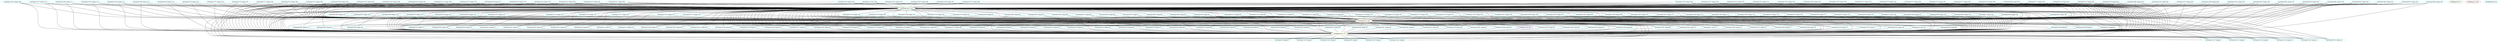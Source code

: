 graph {
"VarName('t8',temp)"[color=cyan,label="VarName('t8',temp).0"]
"VarName('t129',temp)"[color=cyan,label="VarName('t129',temp).1"]
"VarName('t128',temp)"[color=cyan,label="VarName('t128',temp).2"]
"VarName('t9',temp)"[color=cyan,label="VarName('t9',temp).3"]
"VarName('t125',temp)"[color=cyan,label="VarName('t125',temp).4"]
"VarName('t124',temp)"[color=cyan,label="VarName('t124',temp).5"]
"VarName('t127',temp)"[color=cyan,label="VarName('t127',temp).6"]
"ASMReg('edi')"[color=forestgreen,label="ASMReg('edi').7"]
"VarName('t121',temp)"[color=cyan,label="VarName('t121',temp).8"]
"VarName('t120',temp)"[color=cyan,label="VarName('t120',temp).9"]
"VarName('t123',temp)"[color=cyan,label="VarName('t123',temp).10"]
"VarName('t122',temp)"[color=cyan,label="VarName('t122',temp).11"]
"VarName('t181',temp)"[color=cyan,label="VarName('t181',temp).12"]
"ASMReg('edx')"[color=yellow,label="ASMReg('edx').13"]
"VarName('t58',temp)"[color=cyan,label="VarName('t58',temp).14"]
"VarName('t59',temp)"[color=cyan,label="VarName('t59',temp).15"]
"VarName('t56',temp)"[color=cyan,label="VarName('t56',temp).16"]
"VarName('t57',temp)"[color=cyan,label="VarName('t57',temp).17"]
"VarName('t54',temp)"[color=cyan,label="VarName('t54',temp).18"]
"VarName('t55',temp)"[color=cyan,label="VarName('t55',temp).19"]
"VarName('t52',temp)"[color=cyan,label="VarName('t52',temp).20"]
"VarName('t53',temp)"[color=cyan,label="VarName('t53',temp).21"]
"VarName('t50',temp)"[color=cyan,label="VarName('t50',temp).22"]
"VarName('t51',temp)"[color=cyan,label="VarName('t51',temp).23"]
"VarName('t0',temp)"[color=cyan,label="VarName('t0',temp).24"]
"VarName('a',user)"[color=cyan,label="VarName('a',user).25"]
"VarName('t1',temp)"[color=cyan,label="VarName('t1',temp).26"]
"VarName('t190',temp)"[color=cyan,label="VarName('t190',temp).27"]
"VarName('t126',temp)"[color=cyan,label="VarName('t126',temp).28"]
"VarName('t101',temp)"[color=cyan,label="VarName('t101',temp).29"]
"VarName('t138',temp)"[color=cyan,label="VarName('t138',temp).30"]
"VarName('t139',temp)"[color=cyan,label="VarName('t139',temp).31"]
"VarName('t136',temp)"[color=cyan,label="VarName('t136',temp).32"]
"VarName('t137',temp)"[color=cyan,label="VarName('t137',temp).33"]
"VarName('t134',temp)"[color=cyan,label="VarName('t134',temp).34"]
"VarName('t135',temp)"[color=cyan,label="VarName('t135',temp).35"]
"VarName('t132',temp)"[color=cyan,label="VarName('t132',temp).36"]
"VarName('t133',temp)"[color=cyan,label="VarName('t133',temp).37"]
"VarName('t130',temp)"[color=cyan,label="VarName('t130',temp).38"]
"VarName('t131',temp)"[color=cyan,label="VarName('t131',temp).39"]
"VarName('t38',temp)"[color=cyan,label="VarName('t38',temp).40"]
"VarName('t39',temp)"[color=cyan,label="VarName('t39',temp).41"]
"VarName('t30',temp)"[color=cyan,label="VarName('t30',temp).42"]
"VarName('t31',temp)"[color=cyan,label="VarName('t31',temp).43"]
"VarName('t32',temp)"[color=cyan,label="VarName('t32',temp).44"]
"VarName('t33',temp)"[color=cyan,label="VarName('t33',temp).45"]
"VarName('t34',temp)"[color=cyan,label="VarName('t34',temp).46"]
"VarName('t35',temp)"[color=cyan,label="VarName('t35',temp).47"]
"VarName('t36',temp)"[color=cyan,label="VarName('t36',temp).48"]
"VarName('t37',temp)"[color=cyan,label="VarName('t37',temp).49"]
"VarName('t49',temp)"[color=cyan,label="VarName('t49',temp).50"]
"VarName('t48',temp)"[color=cyan,label="VarName('t48',temp).51"]
"VarName('t45',temp)"[color=cyan,label="VarName('t45',temp).52"]
"VarName('t44',temp)"[color=cyan,label="VarName('t44',temp).53"]
"VarName('t47',temp)"[color=cyan,label="VarName('t47',temp).54"]
"VarName('t46',temp)"[color=cyan,label="VarName('t46',temp).55"]
"VarName('t41',temp)"[color=cyan,label="VarName('t41',temp).56"]
"VarName('t40',temp)"[color=cyan,label="VarName('t40',temp).57"]
"VarName('t43',temp)"[color=cyan,label="VarName('t43',temp).58"]
"VarName('t42',temp)"[color=cyan,label="VarName('t42',temp).59"]
"ASMReg('esi')"[color=brown,label="ASMReg('esi').60"]
"VarName('t192',temp)"[color=cyan,label="VarName('t192',temp).61"]
"ASMReg('ebx')"[color=cyan,label="ASMReg('ebx').62"]
"VarName('t189',temp)"[color=cyan,label="VarName('t189',temp).63"]
"ASMReg('esp')"[color=blue,label="ASMReg('esp').64"]
"VarName('t187',temp)"[color=cyan,label="VarName('t187',temp).65"]
"VarName('t186',temp)"[color=cyan,label="VarName('t186',temp).66"]
"VarName('t185',temp)"[color=cyan,label="VarName('t185',temp).67"]
"VarName('t184',temp)"[color=cyan,label="VarName('t184',temp).68"]
"VarName('t183',temp)"[color=cyan,label="VarName('t183',temp).69"]
"VarName('t182',temp)"[color=cyan,label="VarName('t182',temp).70"]
"VarName('z',user)"[color=cyan,label="VarName('z',user).71"]
"VarName('t180',temp)"[color=cyan,label="VarName('t180',temp).72"]
"VarName('t107',temp)"[color=cyan,label="VarName('t107',temp).73"]
"VarName('t106',temp)"[color=cyan,label="VarName('t106',temp).74"]
"VarName('t105',temp)"[color=cyan,label="VarName('t105',temp).75"]
"VarName('t104',temp)"[color=cyan,label="VarName('t104',temp).76"]
"VarName('t103',temp)"[color=cyan,label="VarName('t103',temp).77"]
"VarName('t102',temp)"[color=cyan,label="VarName('t102',temp).78"]
"VarName('b',user)"[color=cyan,label="VarName('b',user).79"]
"VarName('t100',temp)"[color=cyan,label="VarName('t100',temp).80"]
"VarName('t109',temp)"[color=cyan,label="VarName('t109',temp).81"]
"VarName('t108',temp)"[color=cyan,label="VarName('t108',temp).82"]
"VarName('t7',temp)"[color=cyan,label="VarName('t7',temp).83"]
"ASMReg('ecx')"[color=orange,label="ASMReg('ecx').84"]
"VarName('t69',temp)"[color=cyan,label="VarName('t69',temp).85"]
"VarName('t68',temp)"[color=cyan,label="VarName('t68',temp).86"]
"VarName('t63',temp)"[color=cyan,label="VarName('t63',temp).87"]
"VarName('t62',temp)"[color=cyan,label="VarName('t62',temp).88"]
"VarName('t61',temp)"[color=cyan,label="VarName('t61',temp).89"]
"VarName('t60',temp)"[color=cyan,label="VarName('t60',temp).90"]
"VarName('t67',temp)"[color=cyan,label="VarName('t67',temp).91"]
"VarName('t66',temp)"[color=cyan,label="VarName('t66',temp).92"]
"VarName('t65',temp)"[color=cyan,label="VarName('t65',temp).93"]
"VarName('t64',temp)"[color=cyan,label="VarName('t64',temp).94"]
"VarName('t110',temp)"[color=cyan,label="VarName('t110',temp).95"]
"VarName('t111',temp)"[color=cyan,label="VarName('t111',temp).96"]
"VarName('t112',temp)"[color=cyan,label="VarName('t112',temp).97"]
"VarName('t113',temp)"[color=cyan,label="VarName('t113',temp).98"]
"VarName('t114',temp)"[color=cyan,label="VarName('t114',temp).99"]
"VarName('t115',temp)"[color=cyan,label="VarName('t115',temp).100"]
"VarName('t116',temp)"[color=cyan,label="VarName('t116',temp).101"]
"VarName('t117',temp)"[color=cyan,label="VarName('t117',temp).102"]
"VarName('t118',temp)"[color=cyan,label="VarName('t118',temp).103"]
"VarName('t119',temp)"[color=cyan,label="VarName('t119',temp).104"]
"VarName('t161',temp)"[color=cyan,label="VarName('t161',temp).105"]
"VarName('t160',temp)"[color=cyan,label="VarName('t160',temp).106"]
"VarName('t163',temp)"[color=cyan,label="VarName('t163',temp).107"]
"VarName('t162',temp)"[color=cyan,label="VarName('t162',temp).108"]
"VarName('t165',temp)"[color=cyan,label="VarName('t165',temp).109"]
"VarName('t164',temp)"[color=cyan,label="VarName('t164',temp).110"]
"VarName('t167',temp)"[color=cyan,label="VarName('t167',temp).111"]
"VarName('t166',temp)"[color=cyan,label="VarName('t166',temp).112"]
"VarName('t169',temp)"[color=cyan,label="VarName('t169',temp).113"]
"VarName('t168',temp)"[color=cyan,label="VarName('t168',temp).114"]
"VarName('t2',temp)"[color=cyan,label="VarName('t2',temp).115"]
"VarName('t3',temp)"[color=cyan,label="VarName('t3',temp).116"]
"VarName('t4',temp)"[color=cyan,label="VarName('t4',temp).117"]
"VarName('t5',temp)"[color=cyan,label="VarName('t5',temp).118"]
"VarName('t6',temp)"[color=cyan,label="VarName('t6',temp).119"]
"VarName('y',user)"[color=cyan,label="VarName('y',user).120"]
"VarName('t148',temp)"[color=cyan,label="VarName('t148',temp).121"]
"VarName('t98',temp)"[color=cyan,label="VarName('t98',temp).122"]
"VarName('t99',temp)"[color=cyan,label="VarName('t99',temp).123"]
"VarName('c',user)"[color=cyan,label="VarName('c',user).124"]
"VarName('t92',temp)"[color=cyan,label="VarName('t92',temp).125"]
"VarName('t93',temp)"[color=cyan,label="VarName('t93',temp).126"]
"VarName('t90',temp)"[color=cyan,label="VarName('t90',temp).127"]
"VarName('t91',temp)"[color=cyan,label="VarName('t91',temp).128"]
"VarName('t96',temp)"[color=cyan,label="VarName('t96',temp).129"]
"VarName('t97',temp)"[color=cyan,label="VarName('t97',temp).130"]
"VarName('t94',temp)"[color=cyan,label="VarName('t94',temp).131"]
"VarName('t95',temp)"[color=cyan,label="VarName('t95',temp).132"]
"VarName('t172',temp)"[color=cyan,label="VarName('t172',temp).133"]
"VarName('t173',temp)"[color=cyan,label="VarName('t173',temp).134"]
"VarName('t170',temp)"[color=cyan,label="VarName('t170',temp).135"]
"VarName('t171',temp)"[color=cyan,label="VarName('t171',temp).136"]
"VarName('t176',temp)"[color=cyan,label="VarName('t176',temp).137"]
"VarName('t177',temp)"[color=cyan,label="VarName('t177',temp).138"]
"VarName('t174',temp)"[color=cyan,label="VarName('t174',temp).139"]
"VarName('t175',temp)"[color=cyan,label="VarName('t175',temp).140"]
"VarName('t178',temp)"[color=cyan,label="VarName('t178',temp).141"]
"VarName('t179',temp)"[color=cyan,label="VarName('t179',temp).142"]
"VarName('t74',temp)"[color=cyan,label="VarName('t74',temp).143"]
"ASMReg('eax')"[color=green,label="ASMReg('eax').144"]
"VarName('t76',temp)"[color=cyan,label="VarName('t76',temp).145"]
"VarName('t77',temp)"[color=cyan,label="VarName('t77',temp).146"]
"VarName('t70',temp)"[color=cyan,label="VarName('t70',temp).147"]
"VarName('t71',temp)"[color=cyan,label="VarName('t71',temp).148"]
"VarName('t72',temp)"[color=cyan,label="VarName('t72',temp).149"]
"VarName('t73',temp)"[color=cyan,label="VarName('t73',temp).150"]
"VarName('t78',temp)"[color=cyan,label="VarName('t78',temp).151"]
"VarName('t79',temp)"[color=cyan,label="VarName('t79',temp).152"]
"VarName('t89',temp)"[color=cyan,label="VarName('t89',temp).153"]
"VarName('t88',temp)"[color=cyan,label="VarName('t88',temp).154"]
"VarName('t191',temp)"[color=cyan,label="VarName('t191',temp).155"]
"VarName('t81',temp)"[color=cyan,label="VarName('t81',temp).156"]
"VarName('t80',temp)"[color=cyan,label="VarName('t80',temp).157"]
"VarName('t83',temp)"[color=cyan,label="VarName('t83',temp).158"]
"VarName('t82',temp)"[color=cyan,label="VarName('t82',temp).159"]
"VarName('t85',temp)"[color=cyan,label="VarName('t85',temp).160"]
"VarName('t84',temp)"[color=cyan,label="VarName('t84',temp).161"]
"VarName('t87',temp)"[color=cyan,label="VarName('t87',temp).162"]
"VarName('t86',temp)"[color=cyan,label="VarName('t86',temp).163"]
"VarName('t149',temp)"[color=cyan,label="VarName('t149',temp).164"]
"VarName('t193',temp)"[color=cyan,label="VarName('t193',temp).165"]
"VarName('t143',temp)"[color=cyan,label="VarName('t143',temp).166"]
"VarName('t142',temp)"[color=cyan,label="VarName('t142',temp).167"]
"VarName('t141',temp)"[color=cyan,label="VarName('t141',temp).168"]
"VarName('t140',temp)"[color=cyan,label="VarName('t140',temp).169"]
"VarName('t147',temp)"[color=cyan,label="VarName('t147',temp).170"]
"VarName('t146',temp)"[color=cyan,label="VarName('t146',temp).171"]
"VarName('t145',temp)"[color=cyan,label="VarName('t145',temp).172"]
"VarName('t144',temp)"[color=cyan,label="VarName('t144',temp).173"]
"VarName('t29',temp)"[color=cyan,label="VarName('t29',temp).174"]
"VarName('t28',temp)"[color=cyan,label="VarName('t28',temp).175"]
"VarName('t27',temp)"[color=cyan,label="VarName('t27',temp).176"]
"VarName('t26',temp)"[color=cyan,label="VarName('t26',temp).177"]
"VarName('t25',temp)"[color=cyan,label="VarName('t25',temp).178"]
"VarName('t24',temp)"[color=cyan,label="VarName('t24',temp).179"]
"VarName('t23',temp)"[color=cyan,label="VarName('t23',temp).180"]
"VarName('t22',temp)"[color=cyan,label="VarName('t22',temp).181"]
"VarName('t21',temp)"[color=cyan,label="VarName('t21',temp).182"]
"VarName('t20',temp)"[color=cyan,label="VarName('t20',temp).183"]
"VarName('x',user)"[color=cyan,label="VarName('x',user).184"]
"VarName('t154',temp)"[color=cyan,label="VarName('t154',temp).185"]
"VarName('t155',temp)"[color=cyan,label="VarName('t155',temp).186"]
"VarName('t156',temp)"[color=cyan,label="VarName('t156',temp).187"]
"VarName('t157',temp)"[color=cyan,label="VarName('t157',temp).188"]
"VarName('t150',temp)"[color=cyan,label="VarName('t150',temp).189"]
"VarName('t151',temp)"[color=cyan,label="VarName('t151',temp).190"]
"VarName('t152',temp)"[color=cyan,label="VarName('t152',temp).191"]
"VarName('t153',temp)"[color=cyan,label="VarName('t153',temp).192"]
"VarName('t158',temp)"[color=cyan,label="VarName('t158',temp).193"]
"VarName('t159',temp)"[color=cyan,label="VarName('t159',temp).194"]
"VarName('t12',temp)"[color=cyan,label="VarName('t12',temp).195"]
"VarName('t13',temp)"[color=cyan,label="VarName('t13',temp).196"]
"VarName('t10',temp)"[color=cyan,label="VarName('t10',temp).197"]
"VarName('t11',temp)"[color=cyan,label="VarName('t11',temp).198"]
"VarName('t16',temp)"[color=cyan,label="VarName('t16',temp).199"]
"VarName('t17',temp)"[color=cyan,label="VarName('t17',temp).200"]
"VarName('t14',temp)"[color=cyan,label="VarName('t14',temp).201"]
"VarName('t15',temp)"[color=cyan,label="VarName('t15',temp).202"]
"VarName('t18',temp)"[color=cyan,label="VarName('t18',temp).203"]
"VarName('t19',temp)"[color=cyan,label="VarName('t19',temp).204"]
"VarName('t75',temp)"[color=cyan,label="VarName('t75',temp).205"]
"VarName('t188',temp)"[color=cyan,label="VarName('t188',temp).206"]

"VarName('t151',temp)" -- "ASMReg('ecx')"
"ASMReg('eax')" -- "VarName('t67',temp)"
"VarName('t89',temp)" -- "ASMReg('ecx')"
"VarName('t18',temp)" -- "ASMReg('edx')"
"ASMReg('eax')" -- "VarName('t175',temp)"
"VarName('t81',temp)" -- "ASMReg('eax')"
"ASMReg('ecx')" -- "VarName('t122',temp)"
"ASMReg('eax')" -- "VarName('t98',temp)"
"VarName('t179',temp)" -- "ASMReg('edx')"
"ASMReg('ecx')" -- "VarName('t133',temp)"
"VarName('t74',temp)" -- "ASMReg('edx')"
"ASMReg('eax')" -- "VarName('t183',temp)"
"VarName('t106',temp)" -- "ASMReg('edx')"
"ASMReg('eax')" -- "VarName('t38',temp)"
"ASMReg('eax')" -- "VarName('t65',temp)"
"ASMReg('ecx')" -- "VarName('t108',temp)"
"ASMReg('eax')" -- "VarName('t165',temp)"
"VarName('t67',temp)" -- "ASMReg('ecx')"
"VarName('t26',temp)" -- "ASMReg('edx')"
"ASMReg('eax')" -- "VarName('t56',temp)"
"ASMReg('eax')" -- "VarName('t174',temp)"
"VarName('t80',temp)" -- "ASMReg('ecx')"
"ASMReg('eax')" -- "VarName('t47',temp)"
"VarName('t132',temp)" -- "ASMReg('edx')"
"ASMReg('eax')" -- "VarName('t179',temp)"
"ASMReg('eax')" -- "VarName('t111',temp)"
"VarName('t157',temp)" -- "ASMReg('ecx')"
"VarName('t46',temp)" -- "ASMReg('edx')"
"VarName('t50',temp)" -- "ASMReg('edx')"
"VarName('t87',temp)" -- "ASMReg('ecx')"
"VarName('t156',temp)" -- "ASMReg('eax')"
"ASMReg('eax')" -- "VarName('t121',temp)"
"VarName('t54',temp)" -- "ASMReg('edx')"
"VarName('t13',temp)" -- "ASMReg('edx')"
"VarName('t96',temp)" -- "ASMReg('edx')"
"VarName('t155',temp)" -- "ASMReg('ecx')"
"ASMReg('eax')" -- "VarName('t130',temp)"
"VarName('t63',temp)" -- "ASMReg('edx')"
"ASMReg('ecx')" -- "VarName('t192',temp)"
"VarName('t188',temp)" -- "ASMReg('ecx')"
"VarName('t99',temp)" -- "ASMReg('ecx')"
"ASMReg('ecx')" -- "VarName('t35',temp)"
"ASMReg('ecx')" -- "VarName('t56',temp)"
"VarName('t28',temp)" -- "ASMReg('ecx')"
"VarName('t141',temp)" -- "ASMReg('eax')"
"VarName('t174',temp)" -- "ASMReg('ecx')"
"VarName('t24',temp)" -- "ASMReg('ecx')"
"ASMReg('ecx')" -- "VarName('t43',temp)"
"ASMReg('eax')" -- "VarName('t45',temp)"
"VarName('t76',temp)" -- "ASMReg('eax')"
"VarName('t27',temp)" -- "ASMReg('edx')"
"VarName('t10',temp)" -- "ASMReg('ecx')"
"VarName('t4',temp)" -- "ASMReg('ecx')"
"VarName('t14',temp)" -- "ASMReg('eax')"
"VarName('t63',temp)" -- "ASMReg('ecx')"
"VarName('t14',temp)" -- "ASMReg('ecx')"
"VarName('t178',temp)" -- "ASMReg('edx')"
"VarName('t111',temp)" -- "ASMReg('edx')"
"VarName('t34',temp)" -- "ASMReg('edx')"
"VarName('t169',temp)" -- "ASMReg('edx')"
"ASMReg('ecx')" -- "VarName('t134',temp)"
"VarName('t11',temp)" -- "ASMReg('ecx')"
"ASMReg('eax')" -- "VarName('t99',temp)"
"ASMReg('ecx')" -- "VarName('t139',temp)"
"VarName('t74',temp)" -- "ASMReg('ecx')"
"ASMReg('eax')" -- "VarName('t185',temp)"
"VarName('t71',temp)" -- "ASMReg('eax')"
"VarName('t17',temp)" -- "ASMReg('ecx')"
"VarName('t22',temp)" -- "ASMReg('ecx')"
"ASMReg('eax')" -- "VarName('t36',temp)"
"VarName('t118',temp)" -- "ASMReg('edx')"
"ASMReg('ecx')" -- "VarName('t106',temp)"
"ASMReg('eax')" -- "VarName('t163',temp)"
"VarName('t43',temp)" -- "ASMReg('edx')"
"VarName('t81',temp)" -- "ASMReg('ecx')"
"VarName('t13',temp)" -- "ASMReg('ecx')"
"VarName('t47',temp)" -- "ASMReg('edx')"
"VarName('t85',temp)" -- "ASMReg('edx')"
"ASMReg('ecx')" -- "VarName('a',user)"
"VarName('t56',temp)" -- "ASMReg('edx')"
"VarName('t142',temp)" -- "ASMReg('edx')"
"ASMReg('eax')" -- "VarName('t128',temp)"
"VarName('t21',temp)" -- "ASMReg('edx')"
"VarName('t82',temp)" -- "ASMReg('eax')"
"VarName('t188',temp)" -- "ASMReg('edx')"
"ASMReg('eax')" -- "VarName('t139',temp)"
"ASMReg('eax')" -- "VarName('t127',temp)"
"ASMReg('ecx')" -- "VarName('t181',temp)"
"VarName('t142',temp)" -- "ASMReg('ecx')"
"VarName('t78',temp)" -- "ASMReg('ecx')"
"ASMReg('ecx')" -- "VarName('t32',temp)"
"ASMReg('eax')" -- "VarName('t102',temp)"
"VarName('t158',temp)" -- "ASMReg('ecx')"
"VarName('t28',temp)" -- "ASMReg('edx')"
"ASMReg('eax')" -- "VarName('t117',temp)"
"VarName('t147',temp)" -- "ASMReg('eax')"
"ASMReg('eax')" -- "VarName('t5',temp)"
"VarName('t138',temp)" -- "ASMReg('edx')"
"ASMReg('ecx')" -- "VarName('t36',temp)"
"VarName('t149',temp)" -- "ASMReg('eax')"
"VarName('t186',temp)" -- "ASMReg('edx')"
"VarName('t18',temp)" -- "ASMReg('ecx')"
"VarName('t109',temp)" -- "ASMReg('edx')"
"VarName('t153',temp)" -- "ASMReg('edx')"
"ASMReg('eax')" -- "VarName('t171',temp)"
"ASMReg('ecx')" -- "VarName('t123',temp)"
"VarName('t2',temp)" -- "ASMReg('ecx')"
"VarName('t169',temp)" -- "ASMReg('ecx')"
"VarName('t98',temp)" -- "ASMReg('edx')"
"ASMReg('ecx')" -- "VarName('t132',temp)"
"ASMReg('eax')" -- "VarName('t178',temp)"
"VarName('t15',temp)" -- "ASMReg('eax')"
"ASMReg('eax')" -- "VarName('t93',temp)"
"VarName('t100',temp)" -- "ASMReg('edx')"
"ASMReg('edx')" -- "VarName('t8',temp)"
"VarName('t75',temp)" -- "ASMReg('edx')"
"ASMReg('eax')" -- "VarName('t66',temp)"
"ASMReg('ecx')" -- "VarName('t109',temp)"
"VarName('t160',temp)" -- "ASMReg('ecx')"
"VarName('t45',temp)" -- "ASMReg('edx')"
"ASMReg('eax')" -- "VarName('t49',temp)"
"ASMReg('eax')" -- "VarName('t51',temp)"
"ASMReg('eax')" -- "VarName('t177',temp)"
"ASMReg('eax')" -- "VarName('t169',temp)"
"ASMReg('eax')" -- "VarName('t173',temp)"
"ASMReg('eax')" -- "VarName('t44',temp)"
"ASMReg('eax')" -- "VarName('t48',temp)"
"VarName('t170',temp)" -- "ASMReg('ecx')"
"VarName('t133',temp)" -- "ASMReg('edx')"
"VarName('t144',temp)" -- "ASMReg('ecx')"
"VarName('t90',temp)" -- "ASMReg('ecx')"
"VarName('t146',temp)" -- "ASMReg('eax')"
"VarName('t126',temp)" -- "ASMReg('edx')"
"ASMReg('eax')" -- "VarName('t113',temp)"
"VarName('t15',temp)" -- "ASMReg('edx')"
"VarName('t82',temp)" -- "ASMReg('ecx')"
"ASMReg('eax')" -- "VarName('t133',temp)"
"ASMReg('edx')" -- "VarName('t120',temp)"
"VarName('t97',temp)" -- "ASMReg('edx')"
"ASMReg('eax')" -- "VarName('t170',temp)"
"ASMReg('eax')" -- "VarName('t168',temp)"
"ASMReg('ecx')" -- "VarName('t34',temp)"
"ASMReg('ecx')" -- "VarName('t55',temp)"
"ASMReg('eax')" -- "VarName('t104',temp)"
"VarName('t166',temp)" -- "ASMReg('edx')"
"ASMReg('ecx')" -- "VarName('t44',temp)"
"VarName('t70',temp)" -- "ASMReg('ecx')"
"VarName('t4',temp)" -- "ASMReg('edx')"
"ASMReg('eax')" -- "VarName('t3',temp)"
"VarName('t152',temp)" -- "ASMReg('ecx')"
"VarName('t147',temp)" -- "ASMReg('ecx')"
"VarName('t88',temp)" -- "ASMReg('ecx')"
"VarName('t64',temp)" -- "ASMReg('edx')"
"VarName('t117',temp)" -- "ASMReg('edx')"
"VarName('t35',temp)" -- "ASMReg('edx')"
"VarName('t92',temp)" -- "ASMReg('ecx')"
"VarName('t168',temp)" -- "ASMReg('edx')"
"ASMReg('ecx')" -- "VarName('t138',temp)"
"VarName('t70',temp)" -- "ASMReg('eax')"
"ASMReg('eax')" -- "VarName('t186',temp)"
"VarName('t59',temp)" -- "ASMReg('edx')"
"VarName('t113',temp)" -- "ASMReg('ecx')"
"VarName('t163',temp)" -- "ASMReg('ecx')"
"ASMReg('eax')" -- "VarName('t35',temp)"
"ASMReg('eax')" -- "VarName('t60',temp)"
"ASMReg('ecx')" -- "VarName('t107',temp)"
"ASMReg('ecx')" -- "VarName('t7',temp)"
"VarName('t20',temp)" -- "ASMReg('eax')"
"VarName('t119',temp)" -- "ASMReg('edx')"
"VarName('t135',temp)" -- "ASMReg('edx')"
"VarName('t177',temp)" -- "ASMReg('ecx')"
"VarName('t38',temp)" -- "ASMReg('edx')"
"VarName('t157',temp)" -- "ASMReg('eax')"
"VarName('t84',temp)" -- "ASMReg('edx')"
"VarName('t165',temp)" -- "ASMReg('ecx')"
"ASMReg('eax')" -- "VarName('t129',temp)"
"VarName('t73',temp)" -- "ASMReg('ecx')"
"VarName('t57',temp)" -- "ASMReg('edx')"
"VarName('t91',temp)" -- "ASMReg('edx')"
"ASMReg('eax')" -- "VarName('t138',temp)"
"ASMReg('eax')" -- "VarName('t124',temp)"
"VarName('t175',temp)" -- "ASMReg('edx')"
"ASMReg('ecx')" -- "VarName('t186',temp)"
"ASMReg('eax')" -- "VarName('t181',temp)"
"VarName('b',user)" -- "ASMReg('edx')"
"VarName('t62',temp)" -- "ASMReg('edx')"
"ASMReg('eax')" -- "VarName('t103',temp)"
"VarName('t150',temp)" -- "ASMReg('edx')"
"ASMReg('ecx')" -- "VarName('t53',temp)"
"ASMReg('eax')" -- "VarName('t116',temp)"
"VarName('t89',temp)" -- "ASMReg('edx')"
"ASMReg('eax')" -- "VarName('t4',temp)"
"VarName('t170',temp)" -- "ASMReg('edx')"
"VarName('t29',temp)" -- "ASMReg('eax')"
"VarName('t180',temp)" -- "ASMReg('edx')"
"VarName('t191',temp)" -- "ASMReg('edx')"
"VarName('t33',temp)" -- "ASMReg('edx')"
"VarName('t162',temp)" -- "ASMReg('ecx')"
"VarName('c',user)" -- "ASMReg('edx')"
"ASMReg('ecx')" -- "VarName('t124',temp)"
"VarName('t151',temp)" -- "ASMReg('eax')"
"VarName('t11',temp)" -- "ASMReg('eax')"
"ASMReg('ecx')" -- "VarName('t131',temp)"
"VarName('t77',temp)" -- "ASMReg('eax')"
"VarName('t75',temp)" -- "ASMReg('ecx')"
"ASMReg('eax')" -- "VarName('t92',temp)"
"VarName('t130',temp)" -- "ASMReg('edx')"
"VarName('t88',temp)" -- "ASMReg('eax')"
"VarName('t73',temp)" -- "ASMReg('edx')"
"VarName('t134',temp)" -- "ASMReg('edx')"
"VarName('t112',temp)" -- "ASMReg('ecx')"
"ASMReg('eax')" -- "VarName('t167',temp)"
"ASMReg('eax')" -- "VarName('t33',temp)"
"ASMReg('eax')" -- "VarName('t50',temp)"
"ASMReg('eax')" -- "VarName('t176',temp)"
"ASMReg('ecx')" -- "VarName('t9',temp)"
"VarName('t44',temp)" -- "ASMReg('edx')"
"VarName('t16',temp)" -- "ASMReg('edx')"
"VarName('t82',temp)" -- "ASMReg('edx')"
"VarName('t6',temp)" -- "ASMReg('ecx')"
"VarName('t12',temp)" -- "ASMReg('ecx')"
"VarName('t90',temp)" -- "ASMReg('edx')"
"VarName('t20',temp)" -- "ASMReg('ecx')"
"ASMReg('edx')" -- "VarName('t121',temp)"
"VarName('t165',temp)" -- "ASMReg('edx')"
"ASMReg('eax')" -- "VarName('t132',temp)"
"ASMReg('edx')" -- "VarName('t127',temp)"
"VarName('t17',temp)" -- "ASMReg('eax')"
"ASMReg('eax')" -- "VarName('t69',temp)"
"VarName('t159',temp)" -- "ASMReg('ecx')"
"ASMReg('ecx')" -- "VarName('t37',temp)"
"ASMReg('ecx')" -- "VarName('t54',temp)"
"ASMReg('eax')" -- "VarName('t105',temp)"
"VarName('t114',temp)" -- "ASMReg('edx')"
"ASMReg('ecx')" -- "VarName('t45',temp)"
"ASMReg('ecx')" -- "VarName('t59',temp)"
"VarName('t110',temp)" -- "ASMReg('ecx')"
"VarName('t32',temp)" -- "ASMReg('edx')"
"VarName('t149',temp)" -- "ASMReg('ecx')"
"VarName('t60',temp)" -- "ASMReg('ecx')"
"ASMReg('ecx')" -- "VarName('t48',temp)"
"VarName('t5',temp)" -- "ASMReg('edx')"
"VarName('t102',temp)" -- "ASMReg('edx')"
"VarName('t87',temp)" -- "ASMReg('eax')"
"VarName('t166',temp)" -- "ASMReg('ecx')"
"VarName('t168',temp)" -- "ASMReg('ecx')"
"VarName('t72',temp)" -- "ASMReg('eax')"
"VarName('t65',temp)" -- "ASMReg('ecx')"
"VarName('t83',temp)" -- "ASMReg('eax')"
"VarName('t136',temp)" -- "ASMReg('edx')"
"ASMReg('eax')" -- "VarName('t187',temp)"
"VarName('t154',temp)" -- "ASMReg('ecx')"
"ASMReg('eax')" -- "VarName('t34',temp)"
"ASMReg('eax')" -- "VarName('t59',temp)"
"ASMReg('eax')" -- "VarName('t192',temp)"
"ASMReg('ecx')" -- "VarName('t104',temp)"
"ASMReg('eax')" -- "VarName('t161',temp)"
"ASMReg('eax')" -- "VarName('t166',temp)"
"VarName('y',user)" -- "ASMReg('edx')"
"VarName('t92',temp)" -- "ASMReg('edx')"
"VarName('t25',temp)" -- "ASMReg('ecx')"
"VarName('t176',temp)" -- "ASMReg('edx')"
"VarName('t21',temp)" -- "ASMReg('eax')"
"VarName('t28',temp)" -- "ASMReg('eax')"
"VarName('t39',temp)" -- "ASMReg('edx')"
"VarName('t91',temp)" -- "ASMReg('ecx')"
"ASMReg('eax')" -- "VarName('t91',temp)"
"VarName('t51',temp)" -- "ASMReg('edx')"
"VarName('t89',temp)" -- "ASMReg('eax')"
"VarName('t12',temp)" -- "ASMReg('eax')"
"ASMReg('eax')" -- "VarName('t125',temp)"
"VarName('t164',temp)" -- "ASMReg('ecx')"
"ASMReg('ecx')" -- "VarName('t187',temp)"
"VarName('t172',temp)" -- "ASMReg('ecx')"
"ASMReg('eax')" -- "VarName('t134',temp)"
"VarName('t62',temp)" -- "ASMReg('ecx')"
"VarName('t30',temp)" -- "ASMReg('edx')"
"ASMReg('ecx')" -- "VarName('t39',temp)"
"ASMReg('ecx')" -- "VarName('t52',temp)"
"VarName('t49',temp)" -- "ASMReg('edx')"
"VarName('t3',temp)" -- "ASMReg('edx')"
"VarName('t151',temp)" -- "ASMReg('edx')"
"VarName('t153',temp)" -- "ASMReg('ecx')"
"VarName('t88',temp)" -- "ASMReg('edx')"
"VarName('t148',temp)" -- "ASMReg('edx')"
"VarName('t27',temp)" -- "ASMReg('ecx')"
"VarName('t173',temp)" -- "ASMReg('ecx')"
"VarName('t61',temp)" -- "ASMReg('ecx')"
"VarName('t70',temp)" -- "ASMReg('edx')"
"ASMReg('ecx')" -- "VarName('t125',temp)"
"VarName('t69',temp)" -- "ASMReg('ecx')"
"ASMReg('ecx')" -- "VarName('t130',temp)"
"VarName('t83',temp)" -- "ASMReg('edx')"
"VarName('t150',temp)" -- "ASMReg('eax')"
"VarName('t81',temp)" -- "ASMReg('edx')"
"ASMReg('eax')" -- "VarName('t95',temp)"
"ASMReg('eax')" -- "VarName('t61',temp)"
"ASMReg('eax')" -- "VarName('t68',temp)"
"ASMReg('eax')" -- "VarName('b',user)"
"VarName('t190',temp)" -- "ASMReg('edx')"
"ASMReg('eax')" -- "VarName('t32',temp)"
"ASMReg('eax')" -- "VarName('t53',temp)"
"ASMReg('ecx')" -- "VarName('t102',temp)"
"ASMReg('ecx')" -- "VarName('t8',temp)"
"VarName('t99',temp)" -- "ASMReg('edx')"
"VarName('t42',temp)" -- "ASMReg('edx')"
"ASMReg('eax')" -- "VarName('t42',temp)"
"VarName('t141',temp)" -- "ASMReg('ecx')"
"VarName('t17',temp)" -- "ASMReg('edx')"
"VarName('t15',temp)" -- "ASMReg('ecx')"
"VarName('t20',temp)" -- "ASMReg('edx')"
"VarName('t86',temp)" -- "ASMReg('eax')"
"VarName('t6',temp)" -- "ASMReg('edx')"
"VarName('t164',temp)" -- "ASMReg('edx')"
"VarName('t2',temp)" -- "ASMReg('edx')"
"VarName('t85',temp)" -- "ASMReg('eax')"
"VarName('t157',temp)" -- "ASMReg('edx')"
"VarName('t16',temp)" -- "ASMReg('eax')"
"ASMReg('eax')" -- "VarName('t106',temp)"
"VarName('t23',temp)" -- "ASMReg('ecx')"
"VarName('t149',temp)" -- "ASMReg('edx')"
"ASMReg('ecx')" -- "VarName('t46',temp)"
"ASMReg('ecx')" -- "VarName('t58',temp)"
"VarName('t94',temp)" -- "ASMReg('edx')"
"VarName('t115',temp)" -- "ASMReg('edx')"
"ASMReg('eax')" -- "VarName('t1',temp)"
"VarName('t139',temp)" -- "ASMReg('edx')"
"VarName('t171',temp)" -- "ASMReg('ecx')"
"ASMReg('ecx')" -- "VarName('t49',temp)"
"VarName('t104',temp)" -- "ASMReg('edx')"
"VarName('t158',temp)" -- "ASMReg('eax')"
"VarName('t193',temp)" -- "ASMReg('edx')"
"VarName('t108',temp)" -- "ASMReg('edx')"
"VarName('t71',temp)" -- "ASMReg('ecx')"
"VarName('t76',temp)" -- "ASMReg('ecx')"
"ASMReg('eax')" -- "VarName('t63',temp)"
"VarName('t68',temp)" -- "ASMReg('edx')"
"ASMReg('eax')" -- "VarName('t122',temp)"
"VarName('t116',temp)" -- "ASMReg('ecx')"
"VarName('t118',temp)" -- "ASMReg('ecx')"
"ASMReg('eax')" -- "VarName('t180',temp)"
"VarName('t137',temp)" -- "ASMReg('edx')"
"VarName('t145',temp)" -- "ASMReg('eax')"
"VarName('t36',temp)" -- "ASMReg('edx')"
"ASMReg('eax')" -- "VarName('t58',temp)"
"ASMReg('eax')" -- "VarName('t62',temp)"
"ASMReg('ecx')" -- "VarName('t105',temp)"
"ASMReg('ecx')" -- "VarName('t1',temp)"
"ASMReg('eax')" -- "VarName('t109',temp)"
"VarName('t11',temp)" -- "ASMReg('edx')"
"ASMReg('eax')" -- "VarName('t55',temp)"
"ASMReg('eax')" -- "VarName('t6',temp)"
"ASMReg('eax')" -- "VarName('t160',temp)"
"VarName('t93',temp)" -- "ASMReg('edx')"
"VarName('t24',temp)" -- "ASMReg('eax')"
"VarName('t177',temp)" -- "ASMReg('edx')"
"VarName('t191',temp)" -- "ASMReg('eax')"
"VarName('t84',temp)" -- "ASMReg('eax')"
"VarName('t178',temp)" -- "ASMReg('ecx')"
"VarName('t162',temp)" -- "ASMReg('edx')"
"VarName('y',user)" -- "ASMReg('ecx')"
"VarName('t0',temp)" -- "ASMReg('edx')"
"VarName('t156',temp)" -- "ASMReg('edx')"
"ASMReg('ecx')" -- "VarName('t184',temp)"
"VarName('t85',temp)" -- "ASMReg('ecx')"
"VarName('t87',temp)" -- "ASMReg('edx')"
"VarName('a',user)" -- "ASMReg('edx')"
"ASMReg('eax')" -- "VarName('t137',temp)"
"VarName('t147',temp)" -- "ASMReg('edx')"
"VarName('t113',temp)" -- "ASMReg('edx')"
"ASMReg('ecx')" -- "VarName('t38',temp)"
"ASMReg('ecx')" -- "VarName('t51',temp)"
"ASMReg('eax')" -- "VarName('t114',temp)"
"ASMReg('eax')" -- "VarName('t108',temp)"
"VarName('t31',temp)" -- "ASMReg('edx')"
"VarName('t148',temp)" -- "ASMReg('ecx')"
"VarName('t188',temp)" -- "ASMReg('eax')"
"ASMReg('ecx')" -- "VarName('t40',temp)"
"VarName('t48',temp)" -- "ASMReg('edx')"
"ASMReg('eax')" -- "VarName('t119',temp)"
"VarName('t114',temp)" -- "ASMReg('ecx')"
"VarName('t69',temp)" -- "ASMReg('edx')"
"ASMReg('ecx')" -- "VarName('t126',temp)"
"VarName('t193',temp)" -- "ASMReg('eax')"
"VarName('t71',temp)" -- "ASMReg('edx')"
"ASMReg('ecx')" -- "VarName('t137',temp)"
"ASMReg('ecx')" -- "VarName('t129',temp)"
"VarName('t183',temp)" -- "ASMReg('edx')"
"ASMReg('eax')" -- "VarName('t94',temp)"
"VarName('t155',temp)" -- "ASMReg('eax')"
"VarName('t80',temp)" -- "ASMReg('edx')"
"ASMReg('eax')" -- "VarName('t31',temp)"
"ASMReg('eax')" -- "VarName('t52',temp)"
"ASMReg('ecx')" -- "VarName('t103',temp)"
"VarName('t23',temp)" -- "ASMReg('edx')"
"VarName('t171',temp)" -- "ASMReg('edx')"
"VarName('t111',temp)" -- "ASMReg('ecx')"
"ASMReg('eax')" -- "VarName('t43',temp)"
"ASMReg('eax')" -- "VarName('t74',temp)"
"VarName('t163',temp)" -- "ASMReg('edx')"
"VarName('t96',temp)" -- "ASMReg('ecx')"
"VarName('t154',temp)" -- "ASMReg('edx')"
"VarName('t158',temp)" -- "ASMReg('edx')"
"VarName('t167',temp)" -- "ASMReg('ecx')"
"VarName('t86',temp)" -- "ASMReg('ecx')"
"VarName('t144',temp)" -- "ASMReg('eax')"
"ASMReg('edx')" -- "VarName('t125',temp)"
"ASMReg('ecx')" -- "VarName('t182',temp)"
"VarName('t144',temp)" -- "ASMReg('edx')"
"VarName('t18',temp)" -- "ASMReg('eax')"
"ASMReg('ecx')" -- "VarName('t31',temp)"
"ASMReg('eax')" -- "ASMReg('edx')"
"VarName('t94',temp)" -- "ASMReg('ecx')"
"ASMReg('eax')" -- "VarName('t107',temp)"
"ASMReg('ecx')" -- "VarName('t47',temp)"
"VarName('t142',temp)" -- "ASMReg('eax')"
"ASMReg('eax')" -- "VarName('t112',temp)"
"ASMReg('eax')" -- "VarName('t0',temp)"
"VarName('t72',temp)" -- "ASMReg('edx')"
"VarName('t143',temp)" -- "ASMReg('eax')"
"VarName('t26',temp)" -- "ASMReg('ecx')"
"VarName('t27',temp)" -- "ASMReg('eax')"
"VarName('t67',temp)" -- "ASMReg('edx')"
"VarName('t77',temp)" -- "ASMReg('edx')"
"ASMReg('eax')" -- "VarName('t97',temp)"
"VarName('t68',temp)" -- "ASMReg('ecx')"
"VarName('t152',temp)" -- "ASMReg('eax')"
"ASMReg('ecx')" -- "VarName('t120',temp)"
"VarName('t10',temp)" -- "ASMReg('eax')"
"VarName('t73',temp)" -- "ASMReg('eax')"
"VarName('t23',temp)" -- "ASMReg('eax')"
"VarName('t76',temp)" -- "ASMReg('edx')"
"ASMReg('eax')" -- "VarName('z',user)"
"VarName('t131',temp)" -- "ASMReg('edx')"
"VarName('t172',temp)" -- "ASMReg('edx')"
"VarName('t19',temp)" -- "ASMReg('ecx')"
"ASMReg('eax')" -- "VarName('t190',temp)"
"ASMReg('edx')" -- "VarName('t181',temp)"
"ASMReg('ecx')" -- "VarName('t0',temp)"
"VarName('t161',temp)" -- "ASMReg('edx')"
"VarName('t192',temp)" -- "ASMReg('edx')"
"ASMReg('eax')" -- "VarName('t115',temp)"
"ASMReg('eax')" -- "VarName('t54',temp)"
"ASMReg('eax')" -- "VarName('t172',temp)"
"VarName('t119',temp)" -- "ASMReg('ecx')"
"ASMReg('ecx')" -- "VarName('b',user)"
"ASMReg('eax')" -- "ASMReg('eax')"
"VarName('x',user)" -- "ASMReg('ecx')"
"VarName('t117',temp)" -- "ASMReg('ecx')"
"VarName('t25',temp)" -- "ASMReg('eax')"
"VarName('t191',temp)" -- "ASMReg('ecx')"
"ASMReg('eax')" -- "VarName('t2',temp)"
"VarName('t189',temp)" -- "ASMReg('edx')"
"ASMReg('eax')" -- "VarName('t123',temp)"
"ASMReg('ecx')" -- "VarName('t185',temp)"
"VarName('t1',temp)" -- "ASMReg('edx')"
"ASMReg('edx')" -- "VarName('t128',temp)"
"ASMReg('eax')" -- "VarName('t136',temp)"
"ASMReg('edx')" -- "VarName('t123',temp)"
"ASMReg('ecx')" -- "VarName('t190',temp)"
"ASMReg('ecx')" -- "ASMReg('esp')"
"VarName('t22',temp)" -- "ASMReg('eax')"
"VarName('t52',temp)" -- "ASMReg('edx')"
"ASMReg('ecx')" -- "VarName('t50',temp)"
"VarName('t29',temp)" -- "ASMReg('edx')"
"VarName('t146',temp)" -- "ASMReg('edx')"
"ASMReg('eax')" -- "VarName('t9',temp)"
"VarName('t64',temp)" -- "ASMReg('ecx')"
"ASMReg('ecx')" -- "VarName('t41',temp)"
"ASMReg('eax')" -- "VarName('a',user)"
"ASMReg('eax')" -- "VarName('t118',temp)"
"VarName('t19',temp)" -- "ASMReg('eax')"
"VarName('t75',temp)" -- "ASMReg('eax')"
"VarName('t150',temp)" -- "ASMReg('ecx')"
"VarName('t152',temp)" -- "ASMReg('edx')"
"ASMReg('ecx')" -- "VarName('t127',temp)"
"VarName('t79',temp)" -- "ASMReg('eax')"
"ASMReg('ecx')" -- "VarName('t136',temp)"
"ASMReg('esp')" -- "ASMReg('edx')"
"ASMReg('eax')" -- "ASMReg('esp')"
"VarName('t179',temp)" -- "ASMReg('ecx')"
"VarName('t101',temp)" -- "ASMReg('edx')"
"VarName('t182',temp)" -- "ASMReg('edx')"
"VarName('t143',temp)" -- "ASMReg('ecx')"
"VarName('t105',temp)" -- "ASMReg('edx')"
"VarName('t154',temp)" -- "ASMReg('eax')"
"ASMReg('eax')" -- "VarName('t30',temp)"
"ASMReg('ecx')" -- "VarName('t100',temp)"
"VarName('t161',temp)" -- "ASMReg('ecx')"
"ASMReg('eax')" -- "VarName('t40',temp)"
"VarName('t22',temp)" -- "ASMReg('edx')"
"ASMReg('ecx')" -- "VarName('z',user)"
"ASMReg('eax')" -- "VarName('c',user)"
"VarName('t77',temp)" -- "ASMReg('ecx')"
"VarName('t155',temp)" -- "ASMReg('edx')"
"VarName('t41',temp)" -- "ASMReg('edx')"
"VarName('t16',temp)" -- "ASMReg('ecx')"
"VarName('t14',temp)" -- "ASMReg('edx')"
"VarName('t159',temp)" -- "ASMReg('edx')"
"ASMReg('edx')" -- "VarName('t124',temp)"
"VarName('t10',temp)" -- "ASMReg('edx')"
"ASMReg('ecx')" -- "VarName('t183',temp)"
"VarName('t140',temp)" -- "ASMReg('edx')"
"VarName('t115',temp)" -- "ASMReg('ecx')"
"ASMReg('ecx')" -- "VarName('t30',temp)"
"ASMReg('edx')" -- "VarName('t129',temp)"
"ASMReg('eax')" -- "VarName('t100',temp)"
"VarName('t80',temp)" -- "ASMReg('eax')"
"VarName('t78',temp)" -- "ASMReg('edx')"
"VarName('t167',temp)" -- "ASMReg('edx')"
"VarName('t29',temp)" -- "ASMReg('ecx')"
"VarName('t95',temp)" -- "ASMReg('ecx')"
"ASMReg('eax')" -- "VarName('t7',temp)"
"VarName('t26',temp)" -- "ASMReg('eax')"
"VarName('t83',temp)" -- "ASMReg('ecx')"
"VarName('t5',temp)" -- "ASMReg('ecx')"
"VarName('t78',temp)" -- "ASMReg('eax')"
"ASMReg('edx')" -- "VarName('t9',temp)"
"VarName('t159',temp)" -- "ASMReg('eax')"
"VarName('t3',temp)" -- "ASMReg('ecx')"
"ASMReg('eax')" -- "VarName('t148',temp)"
"VarName('t116',temp)" -- "ASMReg('edx')"
"VarName('t66',temp)" -- "ASMReg('edx')"
"VarName('t112',temp)" -- "ASMReg('edx')"
"ASMReg('ecx')" -- "VarName('t121',temp)"
"VarName('t184',temp)" -- "ASMReg('edx')"
"VarName('t107',temp)" -- "ASMReg('edx')"
"VarName('t153',temp)" -- "ASMReg('eax')"
"ASMReg('eax')" -- "VarName('t182',temp)"
"VarName('t58',temp)" -- "ASMReg('edx')"
"ASMReg('eax')" -- "VarName('t39',temp)"
"ASMReg('eax')" -- "VarName('t64',temp)"
"ASMReg('eax')" -- "VarName('t164',temp)"
"VarName('t24',temp)" -- "ASMReg('edx')"
"ASMReg('ecx')" -- "VarName('t128',temp)"
"ASMReg('eax')" -- "VarName('t57',temp)"
"VarName('t97',temp)" -- "ASMReg('ecx')"
"VarName('t103',temp)" -- "ASMReg('edx')"
"VarName('t160',temp)" -- "ASMReg('edx')"
"VarName('x',user)" -- "ASMReg('edx')"
"VarName('t193',temp)" -- "ASMReg('ecx')"
"ASMReg('eax')" -- "VarName('t46',temp)"
"VarName('t145',temp)" -- "ASMReg('edx')"
"VarName('x',user)" -- "ASMReg('eax')"
"VarName('t12',temp)" -- "ASMReg('edx')"
"VarName('t141',temp)" -- "ASMReg('edx')"
"ASMReg('eax')" -- "VarName('t120',temp)"
"VarName('t174',temp)" -- "ASMReg('edx')"
"VarName('t176',temp)" -- "ASMReg('ecx')"
"VarName('t7',temp)" -- "ASMReg('edx')"
"ASMReg('eax')" -- "VarName('t131',temp)"
"ASMReg('edx')" -- "VarName('t122',temp)"
"ASMReg('ecx')" -- "VarName('t189',temp)"
"VarName('t66',temp)" -- "ASMReg('ecx')"
"VarName('t140',temp)" -- "ASMReg('eax')"
"ASMReg('ecx')" -- "VarName('t57',temp)"
"VarName('t72',temp)" -- "ASMReg('ecx')"
"ASMReg('eax')" -- "VarName('t8',temp)"
"VarName('t79',temp)" -- "ASMReg('ecx')"
"VarName('t53',temp)" -- "ASMReg('edx')"
"ASMReg('ecx')" -- "VarName('t42',temp)"
"VarName('t95',temp)" -- "ASMReg('edx')"
"VarName('t156',temp)" -- "ASMReg('ecx')"
"VarName('t60',temp)" -- "ASMReg('edx')"
"VarName('z',user)" -- "ASMReg('edx')"
"VarName('t110',temp)" -- "ASMReg('edx')"
"ASMReg('eax')" -- "VarName('t90',temp)"
"VarName('t185',temp)" -- "ASMReg('edx')"
"VarName('t146',temp)" -- "ASMReg('ecx')"
"ASMReg('ecx')" -- "VarName('t135',temp)"
"VarName('t19',temp)" -- "ASMReg('edx')"
"VarName('t84',temp)" -- "ASMReg('ecx')"
"ASMReg('eax')" -- "VarName('t189',temp)"
"ASMReg('eax')" -- "VarName('t96',temp)"
"VarName('t25',temp)" -- "ASMReg('edx')"
"VarName('t173',temp)" -- "ASMReg('edx')"
"ASMReg('eax')" -- "VarName('t184',temp)"
"VarName('t37',temp)" -- "ASMReg('edx')"
"ASMReg('eax')" -- "VarName('t37',temp)"
"ASMReg('ecx')" -- "VarName('t101',temp)"
"ASMReg('eax')" -- "VarName('t162',temp)"
"ASMReg('eax')" -- "VarName('t41',temp)"
"ASMReg('eax')" -- "VarName('y',user)"
"ASMReg('eax')" -- "ASMReg('ecx')"
"VarName('t143',temp)" -- "ASMReg('edx')"
"ASMReg('eax')" -- "VarName('t135',temp)"
"VarName('t145',temp)" -- "ASMReg('ecx')"
"VarName('c',user)" -- "ASMReg('ecx')"
"VarName('t93',temp)" -- "ASMReg('ecx')"
"VarName('t140',temp)" -- "ASMReg('ecx')"
"ASMReg('eax')" -- "VarName('t126',temp)"
"VarName('t40',temp)" -- "ASMReg('edx')"
"ASMReg('ecx')" -- "VarName('t180',temp)"
"VarName('t86',temp)" -- "ASMReg('edx')"
"VarName('t13',temp)" -- "ASMReg('eax')"
"ASMReg('ecx')" -- "VarName('t33',temp)"
"VarName('t55',temp)" -- "ASMReg('edx')"
"VarName('t65',temp)" -- "ASMReg('edx')"
"ASMReg('eax')" -- "VarName('t101',temp)"
"VarName('t98',temp)" -- "ASMReg('ecx')"
"VarName('t61',temp)" -- "ASMReg('edx')"
"VarName('t21',temp)" -- "ASMReg('ecx')"
"ASMReg('eax')" -- "VarName('t110',temp)"
"VarName('t79',temp)" -- "ASMReg('edx')"
"VarName('t187',temp)" -- "ASMReg('edx')"
"VarName('t175',temp)" -- "ASMReg('ecx')"
}

